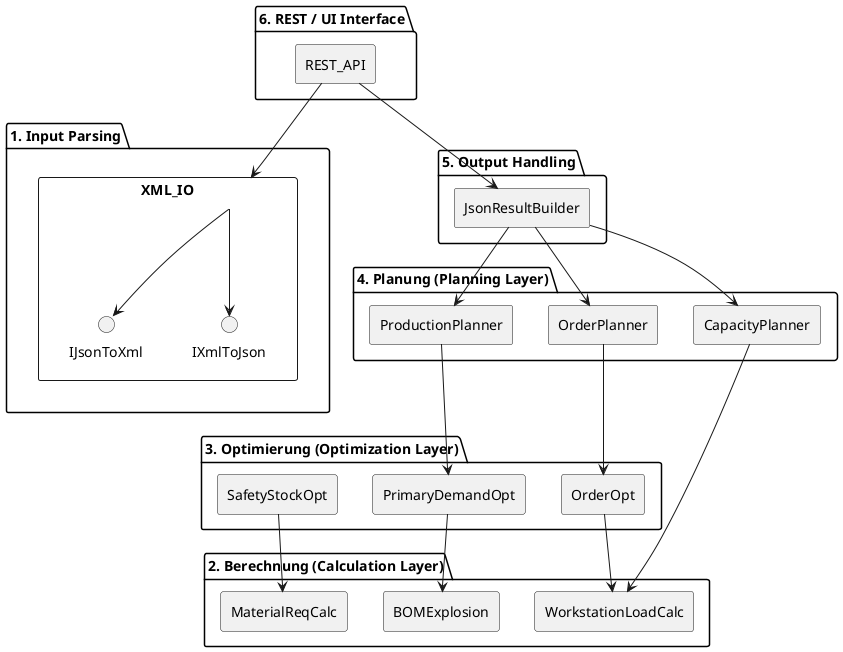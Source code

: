 @startuml
skinparam componentStyle rectangle

package "1. Input Parsing" {
    component XML_IO {
        interface IXmlToJson
        interface IJsonToXml
    }

    XML_IO --> IXmlToJson
    XML_IO --> IJsonToXml
}

package "2. Berechnung (Calculation Layer)" {
    component BOMExplosion
    component WorkstationLoadCalc
    component MaterialReqCalc
}

package "3. Optimierung (Optimization Layer)" {
    component PrimaryDemandOpt
    component SafetyStockOpt
    component OrderOpt

    PrimaryDemandOpt --> BOMExplosion
    SafetyStockOpt --> MaterialReqCalc
    OrderOpt --> WorkstationLoadCalc
}

package "4. Planung (Planning Layer)" {
    component ProductionPlanner
    component OrderPlanner
    component CapacityPlanner

    ProductionPlanner --> PrimaryDemandOpt
    OrderPlanner --> OrderOpt
    CapacityPlanner --> WorkstationLoadCalc
}

package "5. Output Handling" {
    component JsonResultBuilder
    JsonResultBuilder --> ProductionPlanner
    JsonResultBuilder --> OrderPlanner
    JsonResultBuilder --> CapacityPlanner
}

package "6. REST / UI Interface" {
    component REST_API
    REST_API --> JsonResultBuilder
    REST_API --> XML_IO
}

@enduml
